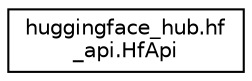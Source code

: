 digraph "Graphical Class Hierarchy"
{
 // LATEX_PDF_SIZE
  edge [fontname="Helvetica",fontsize="10",labelfontname="Helvetica",labelfontsize="10"];
  node [fontname="Helvetica",fontsize="10",shape=record];
  rankdir="LR";
  Node0 [label="huggingface_hub.hf\l_api.HfApi",height=0.2,width=0.4,color="black", fillcolor="white", style="filled",URL="$classhuggingface__hub_1_1hf__api_1_1HfApi.html",tooltip=" "];
}
